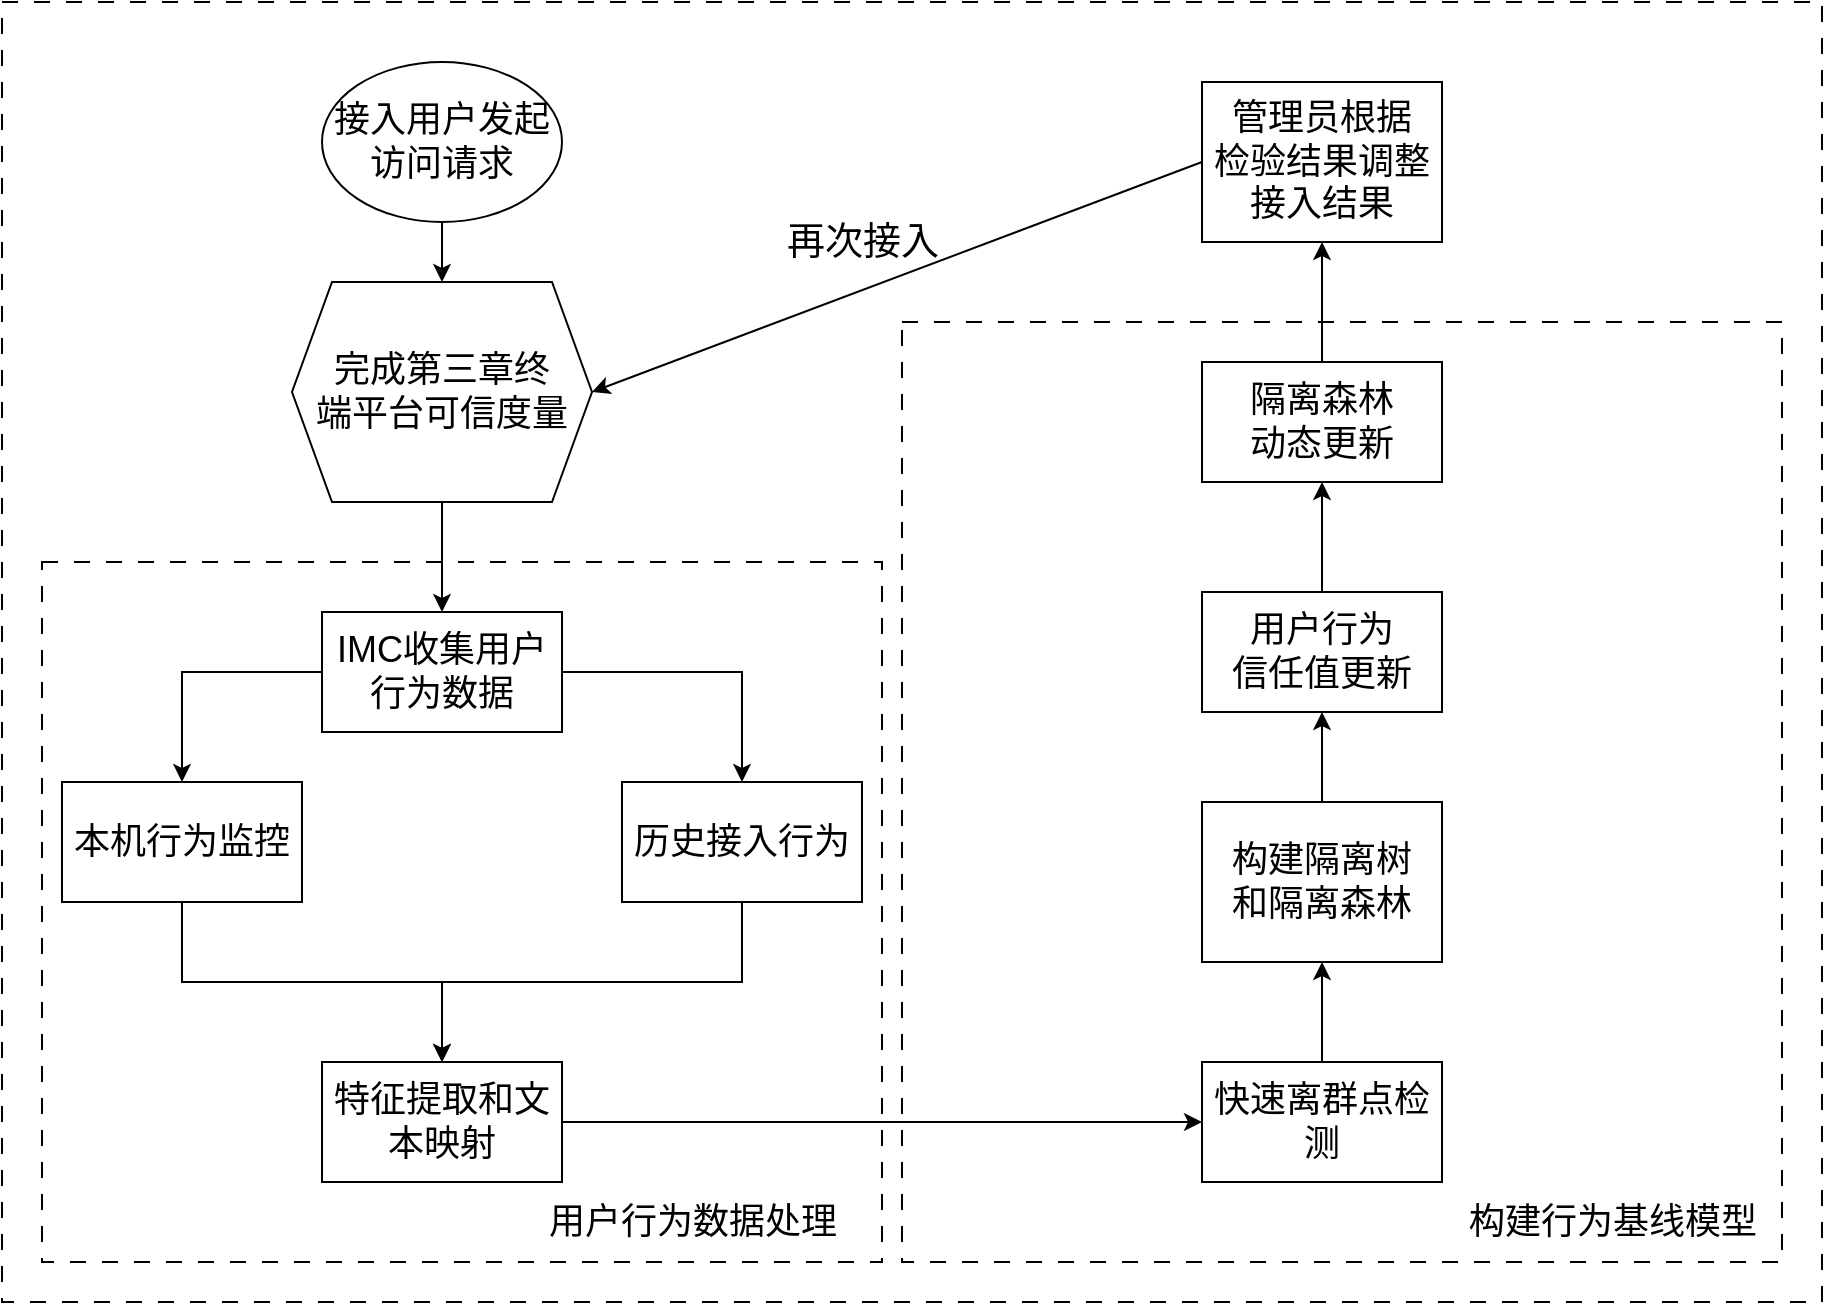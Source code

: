 <mxfile version="24.2.2" type="github">
  <diagram name="第 1 页" id="EGZcwG8qmQ1coeNOph8V">
    <mxGraphModel dx="2200" dy="698" grid="1" gridSize="10" guides="1" tooltips="1" connect="1" arrows="1" fold="1" page="1" pageScale="1" pageWidth="827" pageHeight="1169" math="0" shadow="0">
      <root>
        <mxCell id="0" />
        <mxCell id="1" parent="0" />
        <mxCell id="f48ftaHPcO_iTmQI_ypn-58" value="" style="rounded=0;whiteSpace=wrap;html=1;dashed=1;dashPattern=8 8;" parent="1" vertex="1">
          <mxGeometry x="-170" y="220" width="910" height="650" as="geometry" />
        </mxCell>
        <mxCell id="f48ftaHPcO_iTmQI_ypn-46" value="" style="rounded=0;whiteSpace=wrap;html=1;dashed=1;dashPattern=8 8;fontSize=18;" parent="1" vertex="1">
          <mxGeometry x="280" y="380" width="440" height="470" as="geometry" />
        </mxCell>
        <mxCell id="f48ftaHPcO_iTmQI_ypn-45" value="" style="rounded=0;whiteSpace=wrap;html=1;dashed=1;dashPattern=8 8;fontSize=18;" parent="1" vertex="1">
          <mxGeometry x="-150" y="500" width="420" height="350" as="geometry" />
        </mxCell>
        <mxCell id="f48ftaHPcO_iTmQI_ypn-37" style="edgeStyle=orthogonalEdgeStyle;rounded=0;orthogonalLoop=1;jettySize=auto;html=1;exitX=0.5;exitY=1;exitDx=0;exitDy=0;entryX=0.5;entryY=0;entryDx=0;entryDy=0;fontSize=18;" parent="1" source="f48ftaHPcO_iTmQI_ypn-1" target="f48ftaHPcO_iTmQI_ypn-3" edge="1">
          <mxGeometry relative="1" as="geometry" />
        </mxCell>
        <mxCell id="f48ftaHPcO_iTmQI_ypn-1" value="接入用户发起访问请求" style="ellipse;whiteSpace=wrap;html=1;fontSize=18;" parent="1" vertex="1">
          <mxGeometry x="-10" y="250" width="120" height="80" as="geometry" />
        </mxCell>
        <mxCell id="f48ftaHPcO_iTmQI_ypn-11" value="" style="edgeStyle=orthogonalEdgeStyle;rounded=0;orthogonalLoop=1;jettySize=auto;html=1;fontSize=18;" parent="1" source="f48ftaHPcO_iTmQI_ypn-3" target="f48ftaHPcO_iTmQI_ypn-10" edge="1">
          <mxGeometry relative="1" as="geometry" />
        </mxCell>
        <mxCell id="f48ftaHPcO_iTmQI_ypn-3" value="完成第三章&lt;span style=&quot;background-color: initial;&quot;&gt;终&lt;/span&gt;&lt;div&gt;&lt;span style=&quot;background-color: initial;&quot;&gt;端平台&lt;/span&gt;&lt;span style=&quot;background-color: initial;&quot;&gt;可信度量&lt;/span&gt;&lt;/div&gt;" style="shape=hexagon;perimeter=hexagonPerimeter2;whiteSpace=wrap;html=1;fixedSize=1;fontSize=18;" parent="1" vertex="1">
          <mxGeometry x="-25" y="360" width="150" height="110" as="geometry" />
        </mxCell>
        <mxCell id="f48ftaHPcO_iTmQI_ypn-13" value="" style="edgeStyle=orthogonalEdgeStyle;rounded=0;orthogonalLoop=1;jettySize=auto;html=1;fontSize=18;" parent="1" source="f48ftaHPcO_iTmQI_ypn-10" target="f48ftaHPcO_iTmQI_ypn-12" edge="1">
          <mxGeometry relative="1" as="geometry" />
        </mxCell>
        <mxCell id="f48ftaHPcO_iTmQI_ypn-15" value="" style="edgeStyle=orthogonalEdgeStyle;rounded=0;orthogonalLoop=1;jettySize=auto;html=1;fontSize=18;" parent="1" source="f48ftaHPcO_iTmQI_ypn-10" target="f48ftaHPcO_iTmQI_ypn-14" edge="1">
          <mxGeometry relative="1" as="geometry" />
        </mxCell>
        <mxCell id="f48ftaHPcO_iTmQI_ypn-10" value="IMC收集用户行为数据" style="whiteSpace=wrap;html=1;fontSize=18;" parent="1" vertex="1">
          <mxGeometry x="-10" y="525" width="120" height="60" as="geometry" />
        </mxCell>
        <mxCell id="f48ftaHPcO_iTmQI_ypn-40" style="edgeStyle=orthogonalEdgeStyle;rounded=0;orthogonalLoop=1;jettySize=auto;html=1;exitX=0.5;exitY=1;exitDx=0;exitDy=0;fontSize=18;" parent="1" source="f48ftaHPcO_iTmQI_ypn-12" target="f48ftaHPcO_iTmQI_ypn-16" edge="1">
          <mxGeometry relative="1" as="geometry" />
        </mxCell>
        <mxCell id="f48ftaHPcO_iTmQI_ypn-12" value="本机行为监控" style="whiteSpace=wrap;html=1;fontSize=18;" parent="1" vertex="1">
          <mxGeometry x="-140" y="610" width="120" height="60" as="geometry" />
        </mxCell>
        <mxCell id="f48ftaHPcO_iTmQI_ypn-41" style="edgeStyle=orthogonalEdgeStyle;rounded=0;orthogonalLoop=1;jettySize=auto;html=1;exitX=0.5;exitY=1;exitDx=0;exitDy=0;entryX=0.5;entryY=0;entryDx=0;entryDy=0;fontSize=18;" parent="1" source="f48ftaHPcO_iTmQI_ypn-14" target="f48ftaHPcO_iTmQI_ypn-16" edge="1">
          <mxGeometry relative="1" as="geometry">
            <mxPoint x="50" y="720" as="targetPoint" />
          </mxGeometry>
        </mxCell>
        <mxCell id="f48ftaHPcO_iTmQI_ypn-14" value="历史接入行为" style="whiteSpace=wrap;html=1;fontSize=18;" parent="1" vertex="1">
          <mxGeometry x="140" y="610" width="120" height="60" as="geometry" />
        </mxCell>
        <mxCell id="f48ftaHPcO_iTmQI_ypn-20" value="" style="edgeStyle=orthogonalEdgeStyle;rounded=0;orthogonalLoop=1;jettySize=auto;html=1;fontSize=18;" parent="1" source="f48ftaHPcO_iTmQI_ypn-16" target="f48ftaHPcO_iTmQI_ypn-19" edge="1">
          <mxGeometry relative="1" as="geometry" />
        </mxCell>
        <mxCell id="f48ftaHPcO_iTmQI_ypn-16" value="特征提取和文本映射" style="whiteSpace=wrap;html=1;fontSize=18;" parent="1" vertex="1">
          <mxGeometry x="-10" y="750" width="120" height="60" as="geometry" />
        </mxCell>
        <mxCell id="f48ftaHPcO_iTmQI_ypn-22" value="" style="edgeStyle=orthogonalEdgeStyle;rounded=0;orthogonalLoop=1;jettySize=auto;html=1;fontSize=18;" parent="1" source="f48ftaHPcO_iTmQI_ypn-19" target="f48ftaHPcO_iTmQI_ypn-21" edge="1">
          <mxGeometry relative="1" as="geometry" />
        </mxCell>
        <mxCell id="f48ftaHPcO_iTmQI_ypn-19" value="快速离群点检测" style="whiteSpace=wrap;html=1;fontSize=18;" parent="1" vertex="1">
          <mxGeometry x="430" y="750" width="120" height="60" as="geometry" />
        </mxCell>
        <mxCell id="PxeDxt-eDuNDc0y8S2Dp-1" style="edgeStyle=orthogonalEdgeStyle;rounded=0;orthogonalLoop=1;jettySize=auto;html=1;exitX=0.5;exitY=0;exitDx=0;exitDy=0;entryX=0.5;entryY=1;entryDx=0;entryDy=0;" parent="1" source="f48ftaHPcO_iTmQI_ypn-21" target="f48ftaHPcO_iTmQI_ypn-29" edge="1">
          <mxGeometry relative="1" as="geometry" />
        </mxCell>
        <mxCell id="f48ftaHPcO_iTmQI_ypn-21" value="构建隔离树&lt;br style=&quot;font-size: 18px;&quot;&gt;和隔离森林" style="whiteSpace=wrap;html=1;fontSize=18;" parent="1" vertex="1">
          <mxGeometry x="430" y="620" width="120" height="80" as="geometry" />
        </mxCell>
        <mxCell id="PxeDxt-eDuNDc0y8S2Dp-3" style="edgeStyle=orthogonalEdgeStyle;rounded=0;orthogonalLoop=1;jettySize=auto;html=1;exitX=0.5;exitY=0;exitDx=0;exitDy=0;entryX=0.5;entryY=1;entryDx=0;entryDy=0;" parent="1" source="f48ftaHPcO_iTmQI_ypn-27" target="f48ftaHPcO_iTmQI_ypn-33" edge="1">
          <mxGeometry relative="1" as="geometry" />
        </mxCell>
        <mxCell id="f48ftaHPcO_iTmQI_ypn-27" value="隔离森林&lt;br&gt;动态更新" style="whiteSpace=wrap;html=1;fontSize=18;" parent="1" vertex="1">
          <mxGeometry x="430" y="400" width="120" height="60" as="geometry" />
        </mxCell>
        <mxCell id="PxeDxt-eDuNDc0y8S2Dp-2" style="edgeStyle=orthogonalEdgeStyle;rounded=0;orthogonalLoop=1;jettySize=auto;html=1;exitX=0.5;exitY=0;exitDx=0;exitDy=0;" parent="1" source="f48ftaHPcO_iTmQI_ypn-29" target="f48ftaHPcO_iTmQI_ypn-27" edge="1">
          <mxGeometry relative="1" as="geometry" />
        </mxCell>
        <mxCell id="f48ftaHPcO_iTmQI_ypn-29" value="用户行为&lt;br&gt;信任值更新" style="whiteSpace=wrap;html=1;fontSize=18;" parent="1" vertex="1">
          <mxGeometry x="430" y="515" width="120" height="60" as="geometry" />
        </mxCell>
        <mxCell id="f48ftaHPcO_iTmQI_ypn-57" style="rounded=0;orthogonalLoop=1;jettySize=auto;html=1;exitX=0;exitY=0.5;exitDx=0;exitDy=0;entryX=1;entryY=0.5;entryDx=0;entryDy=0;" parent="1" source="f48ftaHPcO_iTmQI_ypn-33" target="f48ftaHPcO_iTmQI_ypn-3" edge="1">
          <mxGeometry relative="1" as="geometry" />
        </mxCell>
        <mxCell id="f48ftaHPcO_iTmQI_ypn-33" value="管理员根据&lt;br&gt;检验结果调整&lt;br&gt;接入结果" style="whiteSpace=wrap;html=1;fontSize=18;" parent="1" vertex="1">
          <mxGeometry x="430" y="260" width="120" height="80" as="geometry" />
        </mxCell>
        <mxCell id="f48ftaHPcO_iTmQI_ypn-47" value="用户行为数据处理" style="text;html=1;align=center;verticalAlign=middle;resizable=0;points=[];autosize=1;strokeColor=none;fillColor=none;fontSize=18;" parent="1" vertex="1">
          <mxGeometry x="90" y="810" width="170" height="40" as="geometry" />
        </mxCell>
        <mxCell id="f48ftaHPcO_iTmQI_ypn-48" value="构建行为基线模型" style="text;html=1;align=center;verticalAlign=middle;resizable=0;points=[];autosize=1;strokeColor=none;fillColor=none;fontSize=18;" parent="1" vertex="1">
          <mxGeometry x="550" y="810" width="170" height="40" as="geometry" />
        </mxCell>
        <mxCell id="PxeDxt-eDuNDc0y8S2Dp-8" value="&lt;font style=&quot;font-size: 19px;&quot;&gt;再次接入&lt;/font&gt;" style="text;html=1;align=center;verticalAlign=middle;resizable=0;points=[];autosize=1;strokeColor=none;fillColor=none;" parent="1" vertex="1">
          <mxGeometry x="210" y="320" width="100" height="40" as="geometry" />
        </mxCell>
      </root>
    </mxGraphModel>
  </diagram>
</mxfile>
